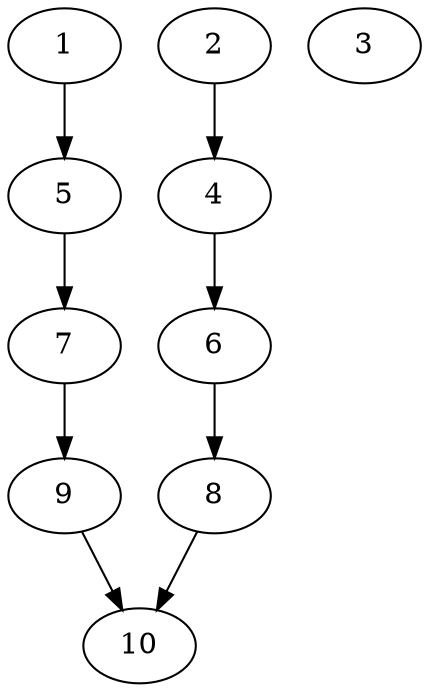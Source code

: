 // DAG automatically generated by daggen at Thu Oct  3 13:58:06 2019
// ./daggen --dot -n 10 --ccr 0.4 --fat 0.5 --regular 0.7 --density 0.6 --mindata 5242880 --maxdata 52428800 
digraph G {
  1 [size="80412160", alpha="0.05", expect_size="32164864"] 
  1 -> 5 [size ="32164864"]
  2 [size="69171200", alpha="0.04", expect_size="27668480"] 
  2 -> 4 [size ="27668480"]
  3 [size="90112000", alpha="0.16", expect_size="36044800"] 
  4 [size="49681920", alpha="0.20", expect_size="19872768"] 
  4 -> 6 [size ="19872768"]
  5 [size="119559680", alpha="0.05", expect_size="47823872"] 
  5 -> 7 [size ="47823872"]
  6 [size="70842880", alpha="0.17", expect_size="28337152"] 
  6 -> 8 [size ="28337152"]
  7 [size="65556480", alpha="0.10", expect_size="26222592"] 
  7 -> 9 [size ="26222592"]
  8 [size="76011520", alpha="0.12", expect_size="30404608"] 
  8 -> 10 [size ="30404608"]
  9 [size="14530560", alpha="0.10", expect_size="5812224"] 
  9 -> 10 [size ="5812224"]
  10 [size="37601280", alpha="0.11", expect_size="15040512"] 
}
